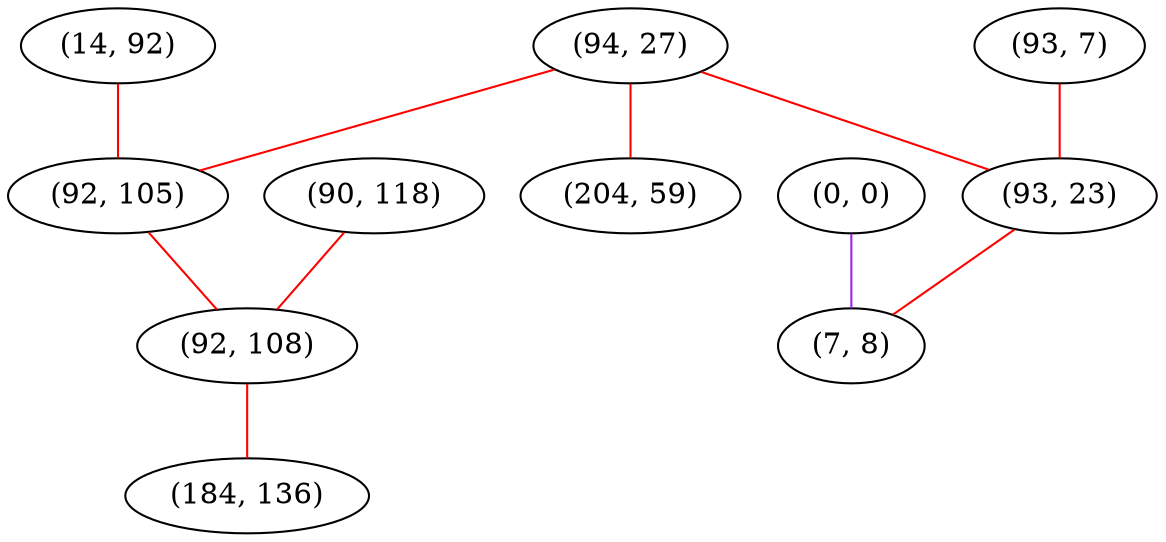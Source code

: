 graph "" {
"(94, 27)";
"(14, 92)";
"(93, 7)";
"(204, 59)";
"(90, 118)";
"(92, 105)";
"(0, 0)";
"(93, 23)";
"(92, 108)";
"(7, 8)";
"(184, 136)";
"(94, 27)" -- "(93, 23)"  [color=red, key=0, weight=1];
"(94, 27)" -- "(92, 105)"  [color=red, key=0, weight=1];
"(94, 27)" -- "(204, 59)"  [color=red, key=0, weight=1];
"(14, 92)" -- "(92, 105)"  [color=red, key=0, weight=1];
"(93, 7)" -- "(93, 23)"  [color=red, key=0, weight=1];
"(90, 118)" -- "(92, 108)"  [color=red, key=0, weight=1];
"(92, 105)" -- "(92, 108)"  [color=red, key=0, weight=1];
"(0, 0)" -- "(7, 8)"  [color=purple, key=0, weight=4];
"(93, 23)" -- "(7, 8)"  [color=red, key=0, weight=1];
"(92, 108)" -- "(184, 136)"  [color=red, key=0, weight=1];
}
